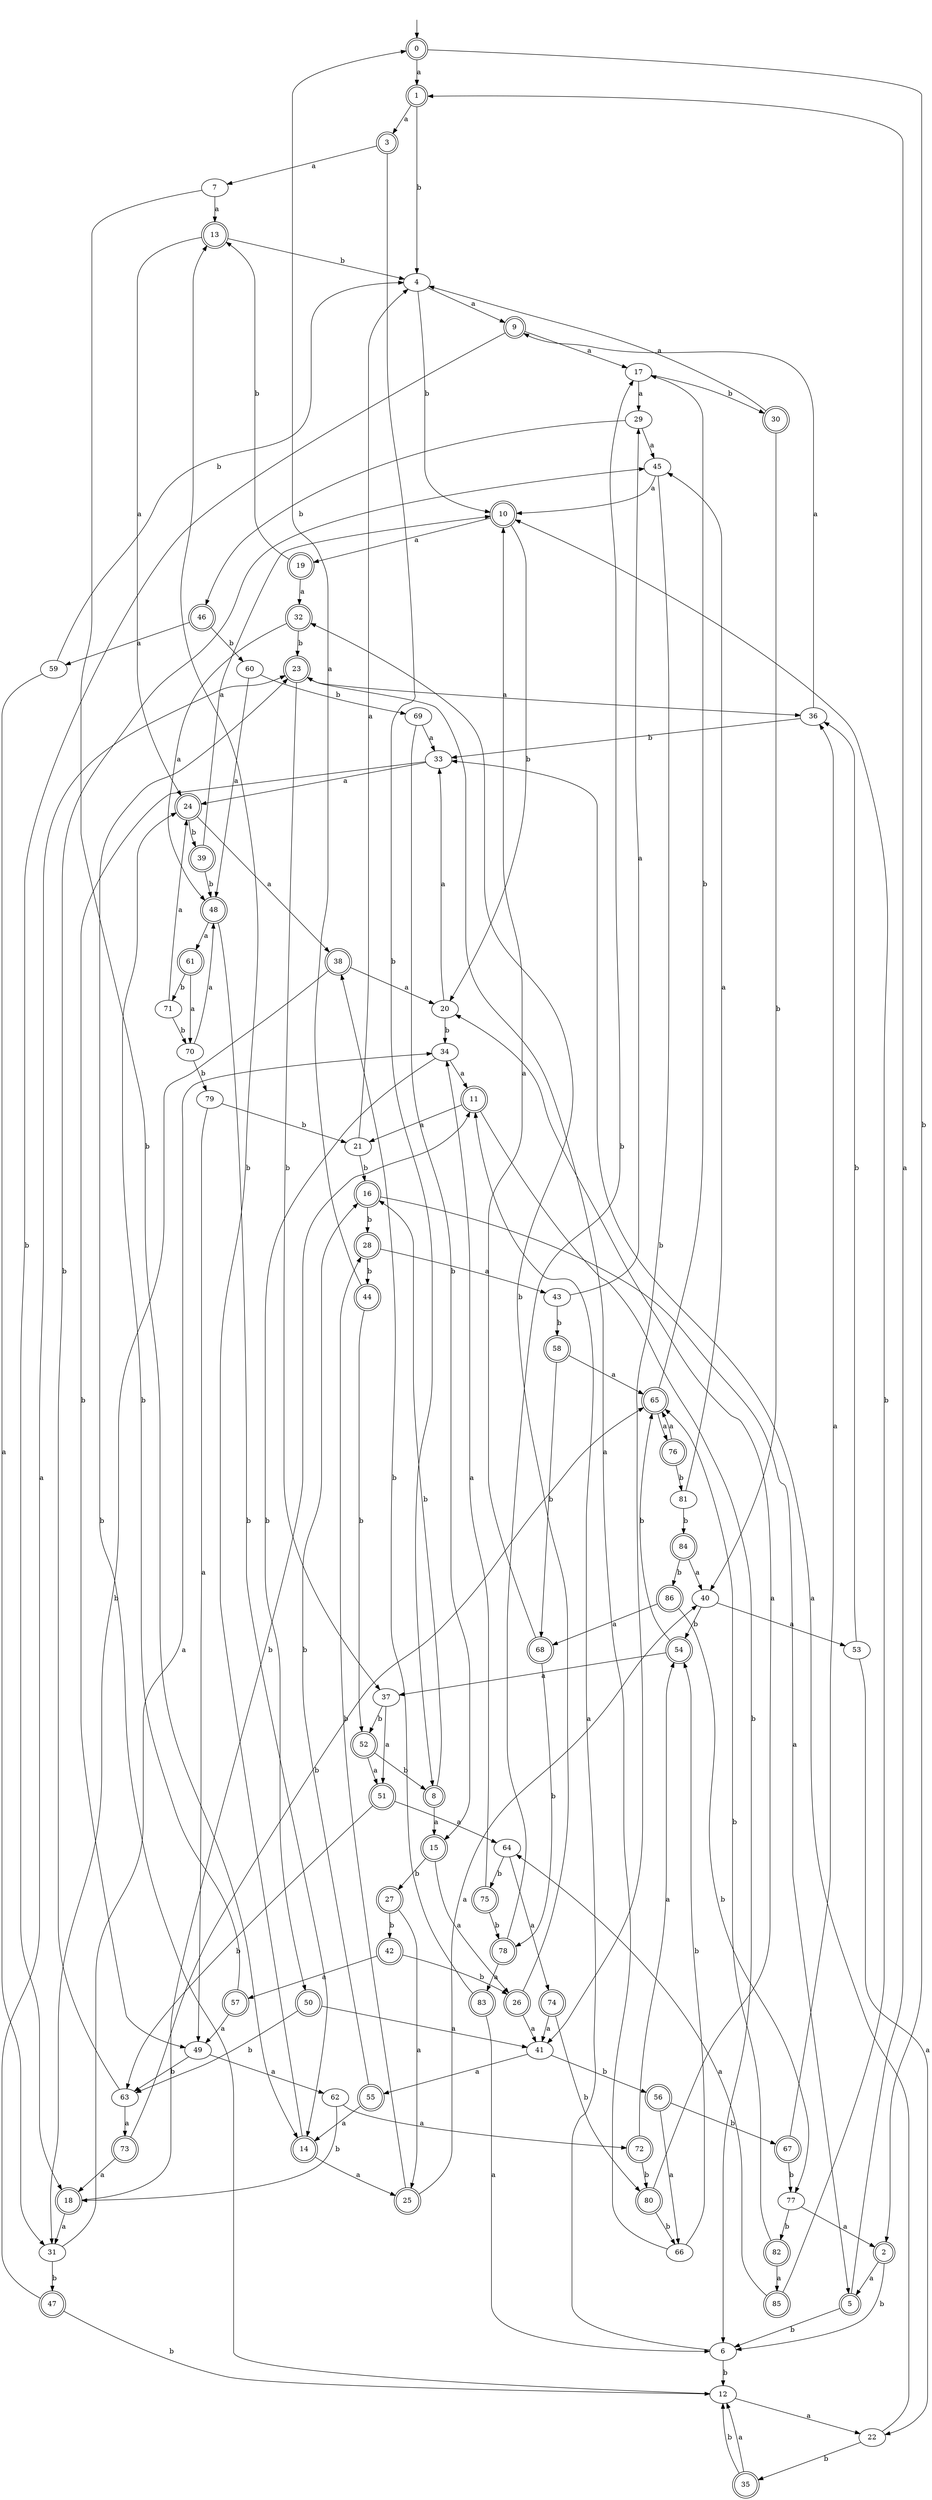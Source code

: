 digraph RandomDFA {
  __start0 [label="", shape=none];
  __start0 -> 0 [label=""];
  0 [shape=circle] [shape=doublecircle]
  0 -> 1 [label="a"]
  0 -> 2 [label="b"]
  1 [shape=doublecircle]
  1 -> 3 [label="a"]
  1 -> 4 [label="b"]
  2 [shape=doublecircle]
  2 -> 5 [label="a"]
  2 -> 6 [label="b"]
  3 [shape=doublecircle]
  3 -> 7 [label="a"]
  3 -> 8 [label="b"]
  4
  4 -> 9 [label="a"]
  4 -> 10 [label="b"]
  5 [shape=doublecircle]
  5 -> 1 [label="a"]
  5 -> 6 [label="b"]
  6
  6 -> 11 [label="a"]
  6 -> 12 [label="b"]
  7
  7 -> 13 [label="a"]
  7 -> 14 [label="b"]
  8 [shape=doublecircle]
  8 -> 15 [label="a"]
  8 -> 16 [label="b"]
  9 [shape=doublecircle]
  9 -> 17 [label="a"]
  9 -> 18 [label="b"]
  10 [shape=doublecircle]
  10 -> 19 [label="a"]
  10 -> 20 [label="b"]
  11 [shape=doublecircle]
  11 -> 21 [label="a"]
  11 -> 6 [label="b"]
  12
  12 -> 22 [label="a"]
  12 -> 23 [label="b"]
  13 [shape=doublecircle]
  13 -> 24 [label="a"]
  13 -> 4 [label="b"]
  14 [shape=doublecircle]
  14 -> 25 [label="a"]
  14 -> 13 [label="b"]
  15 [shape=doublecircle]
  15 -> 26 [label="a"]
  15 -> 27 [label="b"]
  16 [shape=doublecircle]
  16 -> 5 [label="a"]
  16 -> 28 [label="b"]
  17
  17 -> 29 [label="a"]
  17 -> 30 [label="b"]
  18 [shape=doublecircle]
  18 -> 31 [label="a"]
  18 -> 11 [label="b"]
  19 [shape=doublecircle]
  19 -> 32 [label="a"]
  19 -> 13 [label="b"]
  20
  20 -> 33 [label="a"]
  20 -> 34 [label="b"]
  21
  21 -> 4 [label="a"]
  21 -> 16 [label="b"]
  22
  22 -> 33 [label="a"]
  22 -> 35 [label="b"]
  23 [shape=doublecircle]
  23 -> 36 [label="a"]
  23 -> 37 [label="b"]
  24 [shape=doublecircle]
  24 -> 38 [label="a"]
  24 -> 39 [label="b"]
  25 [shape=doublecircle]
  25 -> 40 [label="a"]
  25 -> 28 [label="b"]
  26 [shape=doublecircle]
  26 -> 41 [label="a"]
  26 -> 32 [label="b"]
  27 [shape=doublecircle]
  27 -> 25 [label="a"]
  27 -> 42 [label="b"]
  28 [shape=doublecircle]
  28 -> 43 [label="a"]
  28 -> 44 [label="b"]
  29
  29 -> 45 [label="a"]
  29 -> 46 [label="b"]
  30 [shape=doublecircle]
  30 -> 4 [label="a"]
  30 -> 40 [label="b"]
  31
  31 -> 34 [label="a"]
  31 -> 47 [label="b"]
  32 [shape=doublecircle]
  32 -> 48 [label="a"]
  32 -> 23 [label="b"]
  33
  33 -> 24 [label="a"]
  33 -> 49 [label="b"]
  34
  34 -> 11 [label="a"]
  34 -> 50 [label="b"]
  35 [shape=doublecircle]
  35 -> 12 [label="a"]
  35 -> 12 [label="b"]
  36
  36 -> 9 [label="a"]
  36 -> 33 [label="b"]
  37
  37 -> 51 [label="a"]
  37 -> 52 [label="b"]
  38 [shape=doublecircle]
  38 -> 20 [label="a"]
  38 -> 31 [label="b"]
  39 [shape=doublecircle]
  39 -> 10 [label="a"]
  39 -> 48 [label="b"]
  40
  40 -> 53 [label="a"]
  40 -> 54 [label="b"]
  41
  41 -> 55 [label="a"]
  41 -> 56 [label="b"]
  42 [shape=doublecircle]
  42 -> 57 [label="a"]
  42 -> 26 [label="b"]
  43
  43 -> 29 [label="a"]
  43 -> 58 [label="b"]
  44 [shape=doublecircle]
  44 -> 0 [label="a"]
  44 -> 52 [label="b"]
  45
  45 -> 10 [label="a"]
  45 -> 41 [label="b"]
  46 [shape=doublecircle]
  46 -> 59 [label="a"]
  46 -> 60 [label="b"]
  47 [shape=doublecircle]
  47 -> 23 [label="a"]
  47 -> 12 [label="b"]
  48 [shape=doublecircle]
  48 -> 61 [label="a"]
  48 -> 14 [label="b"]
  49
  49 -> 62 [label="a"]
  49 -> 63 [label="b"]
  50 [shape=doublecircle]
  50 -> 41 [label="a"]
  50 -> 63 [label="b"]
  51 [shape=doublecircle]
  51 -> 64 [label="a"]
  51 -> 63 [label="b"]
  52 [shape=doublecircle]
  52 -> 51 [label="a"]
  52 -> 8 [label="b"]
  53
  53 -> 22 [label="a"]
  53 -> 36 [label="b"]
  54 [shape=doublecircle]
  54 -> 37 [label="a"]
  54 -> 65 [label="b"]
  55 [shape=doublecircle]
  55 -> 14 [label="a"]
  55 -> 16 [label="b"]
  56 [shape=doublecircle]
  56 -> 66 [label="a"]
  56 -> 67 [label="b"]
  57 [shape=doublecircle]
  57 -> 49 [label="a"]
  57 -> 24 [label="b"]
  58 [shape=doublecircle]
  58 -> 65 [label="a"]
  58 -> 68 [label="b"]
  59
  59 -> 31 [label="a"]
  59 -> 4 [label="b"]
  60
  60 -> 48 [label="a"]
  60 -> 69 [label="b"]
  61 [shape=doublecircle]
  61 -> 70 [label="a"]
  61 -> 71 [label="b"]
  62
  62 -> 72 [label="a"]
  62 -> 18 [label="b"]
  63
  63 -> 73 [label="a"]
  63 -> 45 [label="b"]
  64
  64 -> 74 [label="a"]
  64 -> 75 [label="b"]
  65 [shape=doublecircle]
  65 -> 76 [label="a"]
  65 -> 17 [label="b"]
  66
  66 -> 23 [label="a"]
  66 -> 54 [label="b"]
  67 [shape=doublecircle]
  67 -> 36 [label="a"]
  67 -> 77 [label="b"]
  68 [shape=doublecircle]
  68 -> 10 [label="a"]
  68 -> 78 [label="b"]
  69
  69 -> 33 [label="a"]
  69 -> 15 [label="b"]
  70
  70 -> 48 [label="a"]
  70 -> 79 [label="b"]
  71
  71 -> 24 [label="a"]
  71 -> 70 [label="b"]
  72 [shape=doublecircle]
  72 -> 54 [label="a"]
  72 -> 80 [label="b"]
  73 [shape=doublecircle]
  73 -> 18 [label="a"]
  73 -> 65 [label="b"]
  74 [shape=doublecircle]
  74 -> 41 [label="a"]
  74 -> 80 [label="b"]
  75 [shape=doublecircle]
  75 -> 34 [label="a"]
  75 -> 78 [label="b"]
  76 [shape=doublecircle]
  76 -> 65 [label="a"]
  76 -> 81 [label="b"]
  77
  77 -> 2 [label="a"]
  77 -> 82 [label="b"]
  78 [shape=doublecircle]
  78 -> 83 [label="a"]
  78 -> 17 [label="b"]
  79
  79 -> 49 [label="a"]
  79 -> 21 [label="b"]
  80 [shape=doublecircle]
  80 -> 20 [label="a"]
  80 -> 66 [label="b"]
  81
  81 -> 45 [label="a"]
  81 -> 84 [label="b"]
  82 [shape=doublecircle]
  82 -> 85 [label="a"]
  82 -> 65 [label="b"]
  83 [shape=doublecircle]
  83 -> 6 [label="a"]
  83 -> 38 [label="b"]
  84 [shape=doublecircle]
  84 -> 40 [label="a"]
  84 -> 86 [label="b"]
  85 [shape=doublecircle]
  85 -> 64 [label="a"]
  85 -> 10 [label="b"]
  86 [shape=doublecircle]
  86 -> 68 [label="a"]
  86 -> 77 [label="b"]
}
